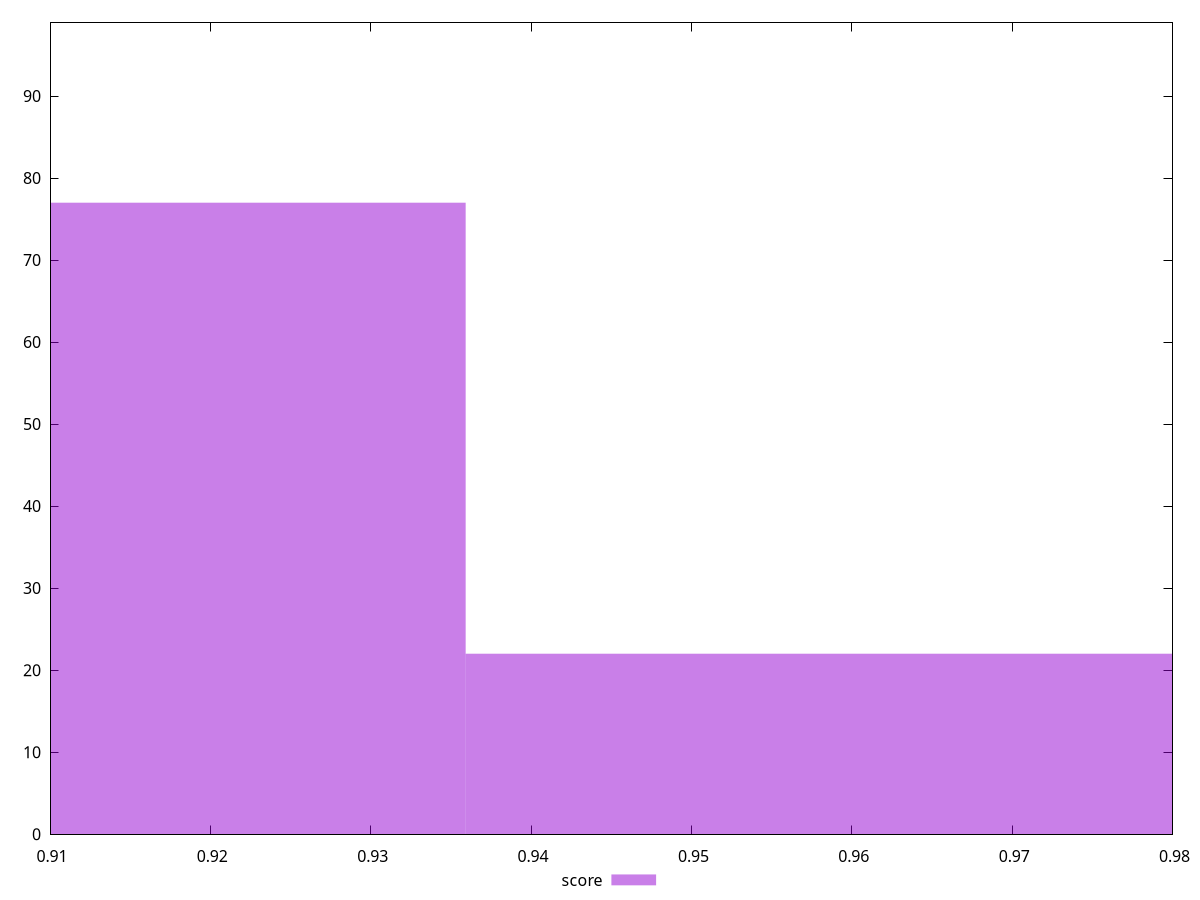 reset

$score <<EOF
0.9705847676489658 22
0.9012572842454684 77
EOF

set key outside below
set boxwidth 0.06932748340349756
set xrange [0.91:0.98]
set yrange [0:99]
set trange [0:99]
set style fill transparent solid 0.5 noborder
set terminal svg size 640, 490 enhanced background rgb 'white'
set output "report/report_00029_2021-02-24T13-36-40.390Z/dom-size/samples/card/score/histogram.svg"

plot $score title "score" with boxes

reset
